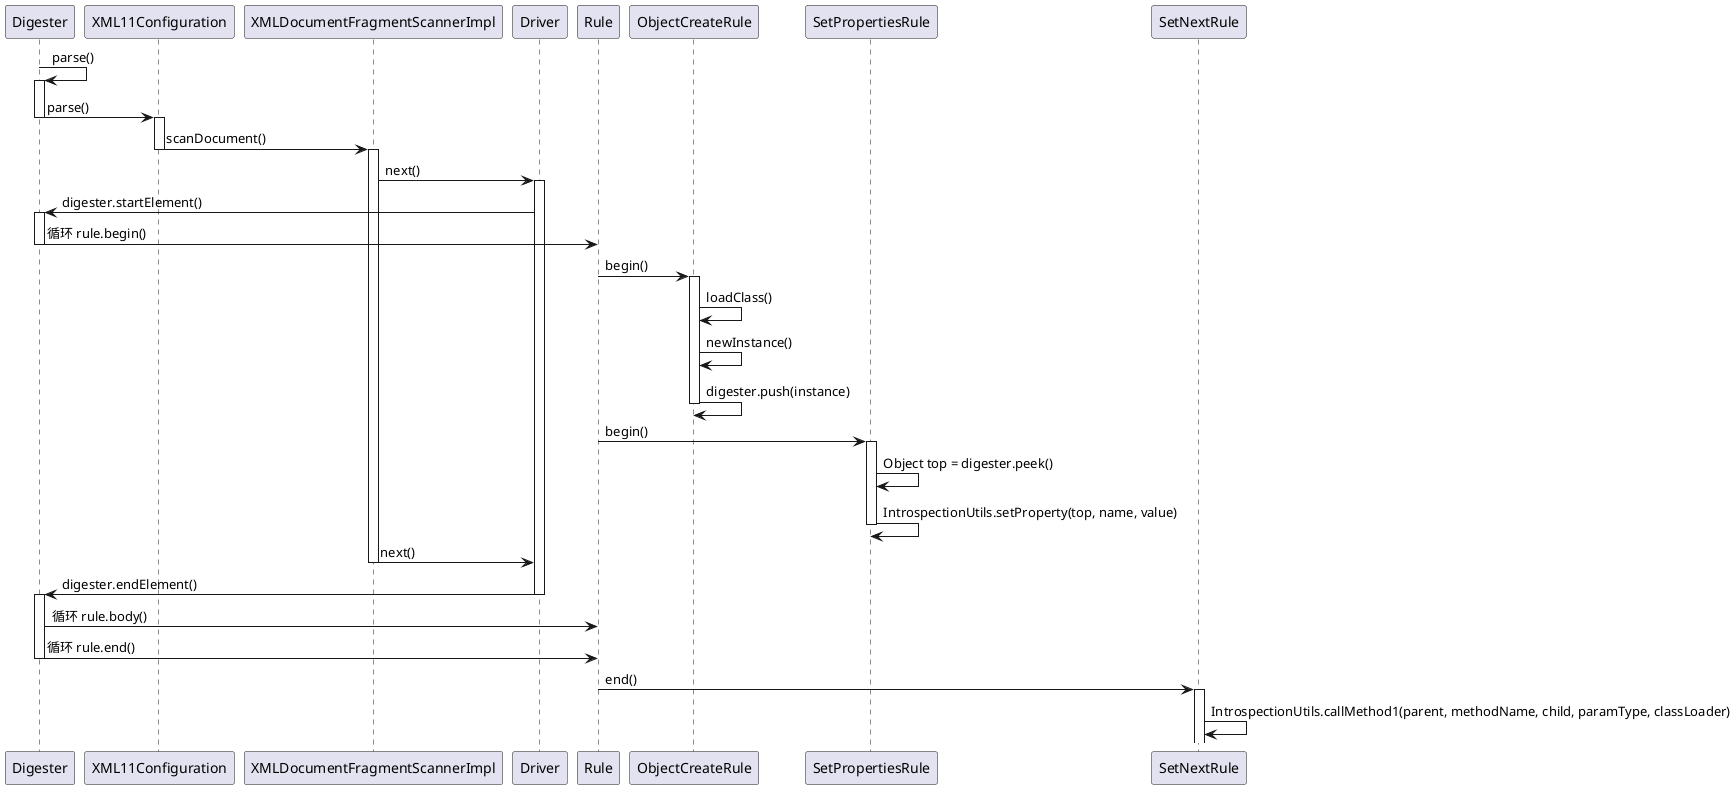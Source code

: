 @startuml
Digester -> Digester ++: parse()
Digester -> XML11Configuration : parse()
Digester --


XML11Configuration ++
XML11Configuration -> XMLDocumentFragmentScannerImpl : scanDocument()
XML11Configuration --
XMLDocumentFragmentScannerImpl ++
XMLDocumentFragmentScannerImpl -> Driver : next()

Driver ++
Driver -> Digester : digester.startElement()

Digester ++
Digester -> Rule : 循环 rule.begin()
Digester --
Rule -> ObjectCreateRule ++: begin()
ObjectCreateRule -> ObjectCreateRule : loadClass()
ObjectCreateRule -> ObjectCreateRule : newInstance()
ObjectCreateRule -> ObjectCreateRule : digester.push(instance)
ObjectCreateRule --
Rule -> SetPropertiesRule ++: begin()
SetPropertiesRule -> SetPropertiesRule : Object top = digester.peek()
SetPropertiesRule -> SetPropertiesRule : IntrospectionUtils.setProperty(top, name, value)
SetPropertiesRule --

XMLDocumentFragmentScannerImpl -> Driver : next()
XMLDocumentFragmentScannerImpl --
Driver -> Digester : digester.endElement()

Driver --

Digester ++
Digester -> Rule : 循环 rule.body()
Digester -> Rule : 循环 rule.end()
Digester --
Rule -> SetNextRule ++: end()
SetNextRule -> SetNextRule : IntrospectionUtils.callMethod1(parent, methodName, child, paramType, classLoader)

@enduml
